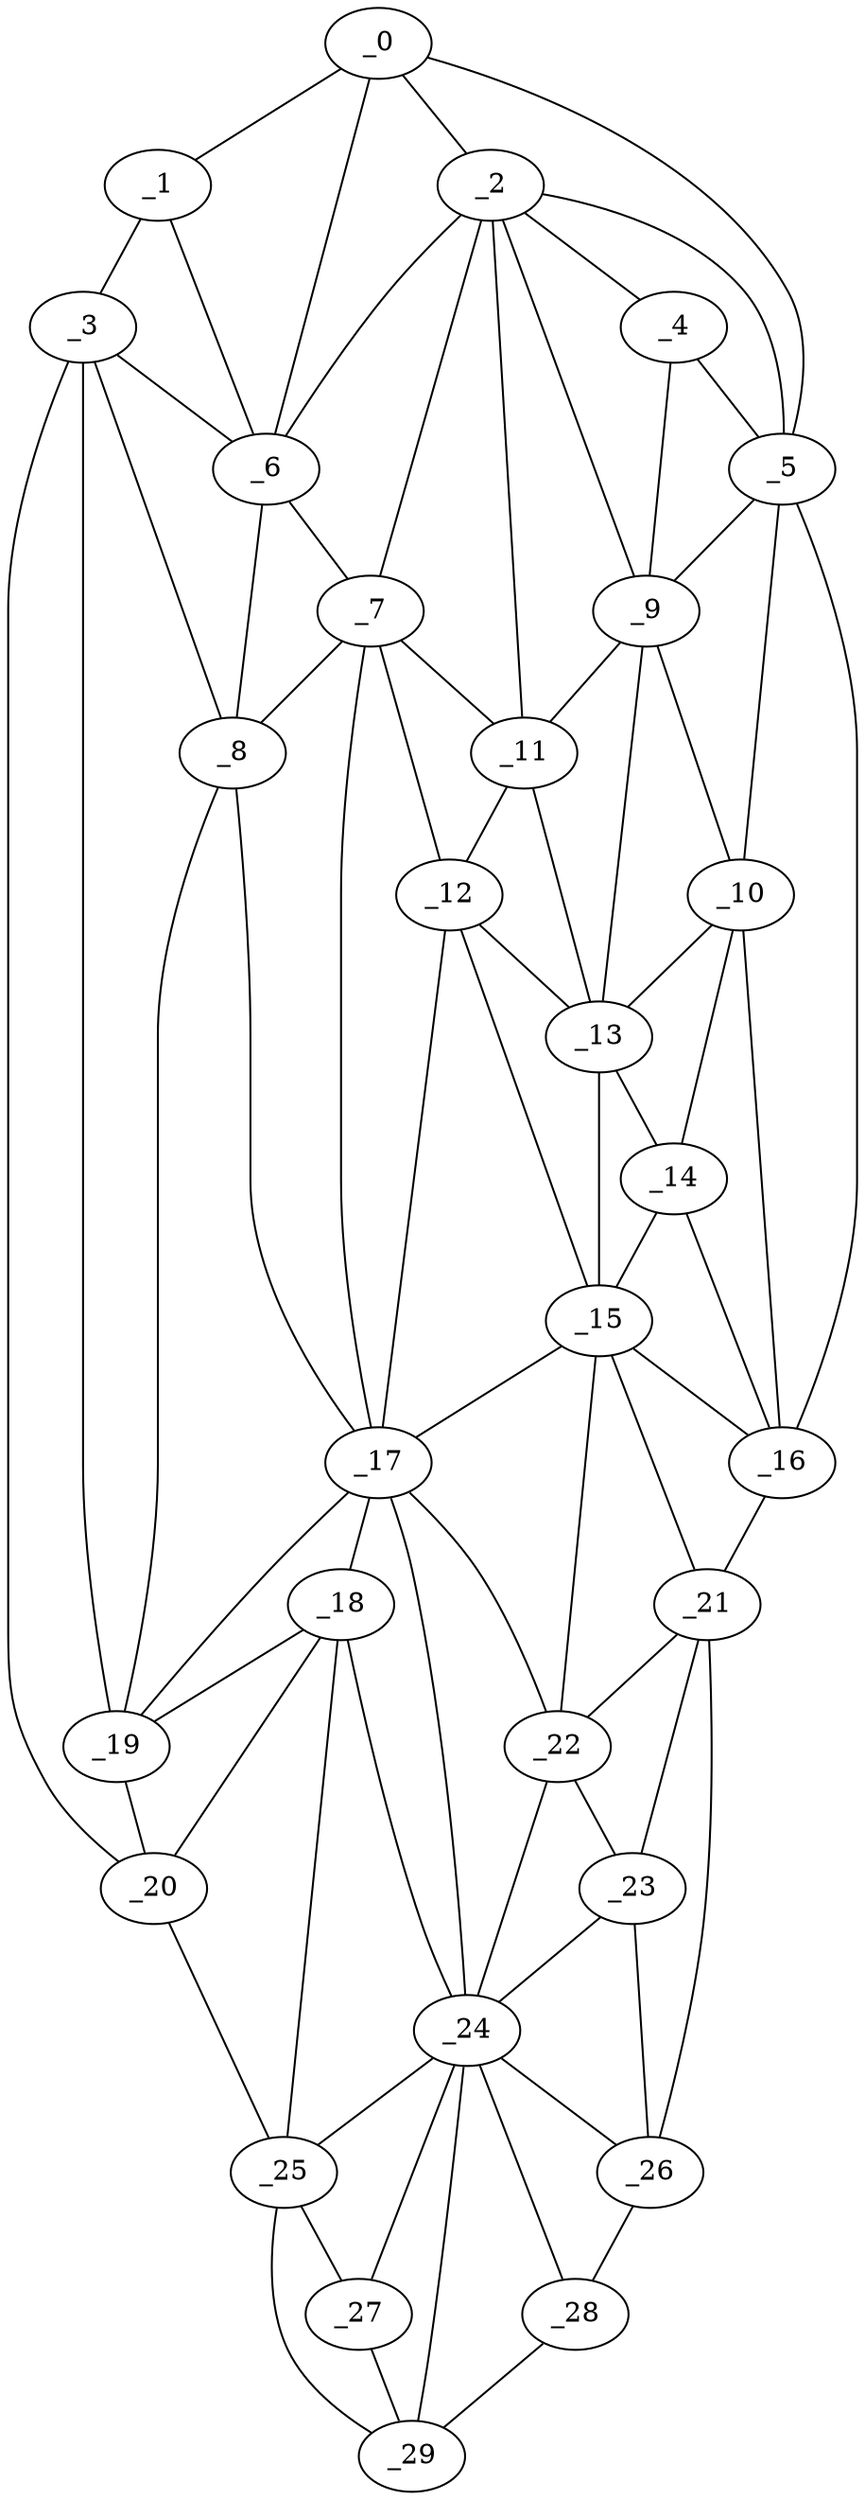 graph "obj3__130.gxl" {
	_0	 [x=5,
		y=67];
	_1	 [x=14,
		y=93];
	_0 -- _1	 [valence=1];
	_2	 [x=16,
		y=57];
	_0 -- _2	 [valence=2];
	_5	 [x=27,
		y=31];
	_0 -- _5	 [valence=1];
	_6	 [x=31,
		y=77];
	_0 -- _6	 [valence=1];
	_3	 [x=21,
		y=96];
	_1 -- _3	 [valence=1];
	_1 -- _6	 [valence=2];
	_4	 [x=26,
		y=40];
	_2 -- _4	 [valence=2];
	_2 -- _5	 [valence=2];
	_2 -- _6	 [valence=2];
	_7	 [x=34,
		y=72];
	_2 -- _7	 [valence=2];
	_9	 [x=36,
		y=42];
	_2 -- _9	 [valence=1];
	_11	 [x=42,
		y=55];
	_2 -- _11	 [valence=2];
	_3 -- _6	 [valence=1];
	_8	 [x=35,
		y=87];
	_3 -- _8	 [valence=2];
	_19	 [x=89,
		y=89];
	_3 -- _19	 [valence=1];
	_20	 [x=94,
		y=90];
	_3 -- _20	 [valence=1];
	_4 -- _5	 [valence=1];
	_4 -- _9	 [valence=2];
	_5 -- _9	 [valence=2];
	_10	 [x=42,
		y=31];
	_5 -- _10	 [valence=2];
	_16	 [x=68,
		y=25];
	_5 -- _16	 [valence=1];
	_6 -- _7	 [valence=1];
	_6 -- _8	 [valence=1];
	_7 -- _8	 [valence=2];
	_7 -- _11	 [valence=1];
	_12	 [x=48,
		y=55];
	_7 -- _12	 [valence=2];
	_17	 [x=76,
		y=77];
	_7 -- _17	 [valence=2];
	_8 -- _17	 [valence=1];
	_8 -- _19	 [valence=1];
	_9 -- _10	 [valence=2];
	_9 -- _11	 [valence=1];
	_13	 [x=52,
		y=48];
	_9 -- _13	 [valence=2];
	_10 -- _13	 [valence=1];
	_14	 [x=58,
		y=38];
	_10 -- _14	 [valence=1];
	_10 -- _16	 [valence=1];
	_11 -- _12	 [valence=1];
	_11 -- _13	 [valence=2];
	_12 -- _13	 [valence=2];
	_15	 [x=64,
		y=43];
	_12 -- _15	 [valence=1];
	_12 -- _17	 [valence=1];
	_13 -- _14	 [valence=2];
	_13 -- _15	 [valence=1];
	_14 -- _15	 [valence=1];
	_14 -- _16	 [valence=2];
	_15 -- _16	 [valence=1];
	_15 -- _17	 [valence=2];
	_21	 [x=99,
		y=33];
	_15 -- _21	 [valence=2];
	_22	 [x=102,
		y=38];
	_15 -- _22	 [valence=1];
	_16 -- _21	 [valence=1];
	_18	 [x=89,
		y=83];
	_17 -- _18	 [valence=2];
	_17 -- _19	 [valence=2];
	_17 -- _22	 [valence=2];
	_24	 [x=111,
		y=64];
	_17 -- _24	 [valence=2];
	_18 -- _19	 [valence=1];
	_18 -- _20	 [valence=1];
	_18 -- _24	 [valence=1];
	_25	 [x=118,
		y=77];
	_18 -- _25	 [valence=2];
	_19 -- _20	 [valence=2];
	_20 -- _25	 [valence=1];
	_21 -- _22	 [valence=2];
	_23	 [x=107,
		y=42];
	_21 -- _23	 [valence=2];
	_26	 [x=121,
		y=44];
	_21 -- _26	 [valence=1];
	_22 -- _23	 [valence=2];
	_22 -- _24	 [valence=2];
	_23 -- _24	 [valence=2];
	_23 -- _26	 [valence=2];
	_24 -- _25	 [valence=2];
	_24 -- _26	 [valence=2];
	_27	 [x=121,
		y=67];
	_24 -- _27	 [valence=2];
	_28	 [x=126,
		y=52];
	_24 -- _28	 [valence=2];
	_29	 [x=126,
		y=59];
	_24 -- _29	 [valence=2];
	_25 -- _27	 [valence=2];
	_25 -- _29	 [valence=1];
	_26 -- _28	 [valence=1];
	_27 -- _29	 [valence=1];
	_28 -- _29	 [valence=1];
}
